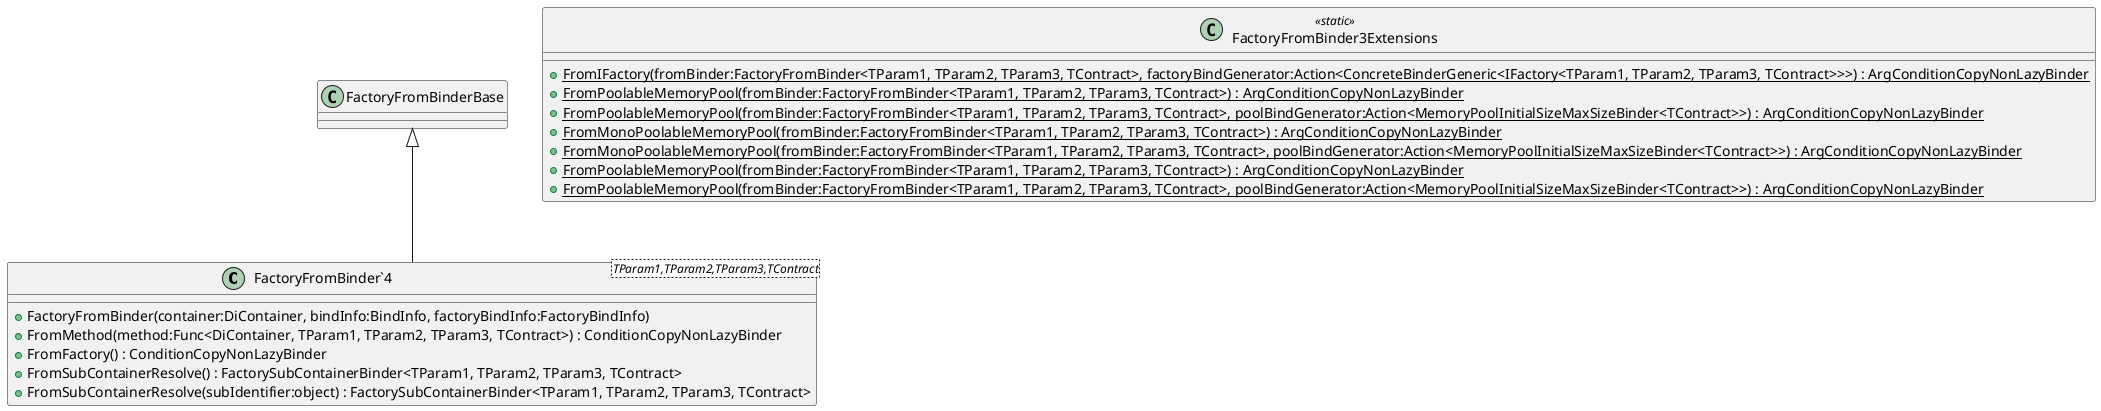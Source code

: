 @startuml
class "FactoryFromBinder`4"<TParam1,TParam2,TParam3,TContract> {
    + FactoryFromBinder(container:DiContainer, bindInfo:BindInfo, factoryBindInfo:FactoryBindInfo)
    + FromMethod(method:Func<DiContainer, TParam1, TParam2, TParam3, TContract>) : ConditionCopyNonLazyBinder
    + FromFactory() : ConditionCopyNonLazyBinder
    + FromSubContainerResolve() : FactorySubContainerBinder<TParam1, TParam2, TParam3, TContract>
    + FromSubContainerResolve(subIdentifier:object) : FactorySubContainerBinder<TParam1, TParam2, TParam3, TContract>
}
class FactoryFromBinder3Extensions <<static>> {
    + {static} FromIFactory(fromBinder:FactoryFromBinder<TParam1, TParam2, TParam3, TContract>, factoryBindGenerator:Action<ConcreteBinderGeneric<IFactory<TParam1, TParam2, TParam3, TContract>>>) : ArgConditionCopyNonLazyBinder
    + {static} FromPoolableMemoryPool(fromBinder:FactoryFromBinder<TParam1, TParam2, TParam3, TContract>) : ArgConditionCopyNonLazyBinder
    + {static} FromPoolableMemoryPool(fromBinder:FactoryFromBinder<TParam1, TParam2, TParam3, TContract>, poolBindGenerator:Action<MemoryPoolInitialSizeMaxSizeBinder<TContract>>) : ArgConditionCopyNonLazyBinder
    + {static} FromMonoPoolableMemoryPool(fromBinder:FactoryFromBinder<TParam1, TParam2, TParam3, TContract>) : ArgConditionCopyNonLazyBinder
    + {static} FromMonoPoolableMemoryPool(fromBinder:FactoryFromBinder<TParam1, TParam2, TParam3, TContract>, poolBindGenerator:Action<MemoryPoolInitialSizeMaxSizeBinder<TContract>>) : ArgConditionCopyNonLazyBinder
    + {static} FromPoolableMemoryPool(fromBinder:FactoryFromBinder<TParam1, TParam2, TParam3, TContract>) : ArgConditionCopyNonLazyBinder
    + {static} FromPoolableMemoryPool(fromBinder:FactoryFromBinder<TParam1, TParam2, TParam3, TContract>, poolBindGenerator:Action<MemoryPoolInitialSizeMaxSizeBinder<TContract>>) : ArgConditionCopyNonLazyBinder
}
FactoryFromBinderBase <|-- "FactoryFromBinder`4"
@enduml
